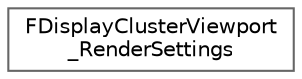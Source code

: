 digraph "Graphical Class Hierarchy"
{
 // INTERACTIVE_SVG=YES
 // LATEX_PDF_SIZE
  bgcolor="transparent";
  edge [fontname=Helvetica,fontsize=10,labelfontname=Helvetica,labelfontsize=10];
  node [fontname=Helvetica,fontsize=10,shape=box,height=0.2,width=0.4];
  rankdir="LR";
  Node0 [id="Node000000",label="FDisplayClusterViewport\l_RenderSettings",height=0.2,width=0.4,color="grey40", fillcolor="white", style="filled",URL="$d3/da3/classFDisplayClusterViewport__RenderSettings.html",tooltip="nDisplay viewport render settings."];
}
